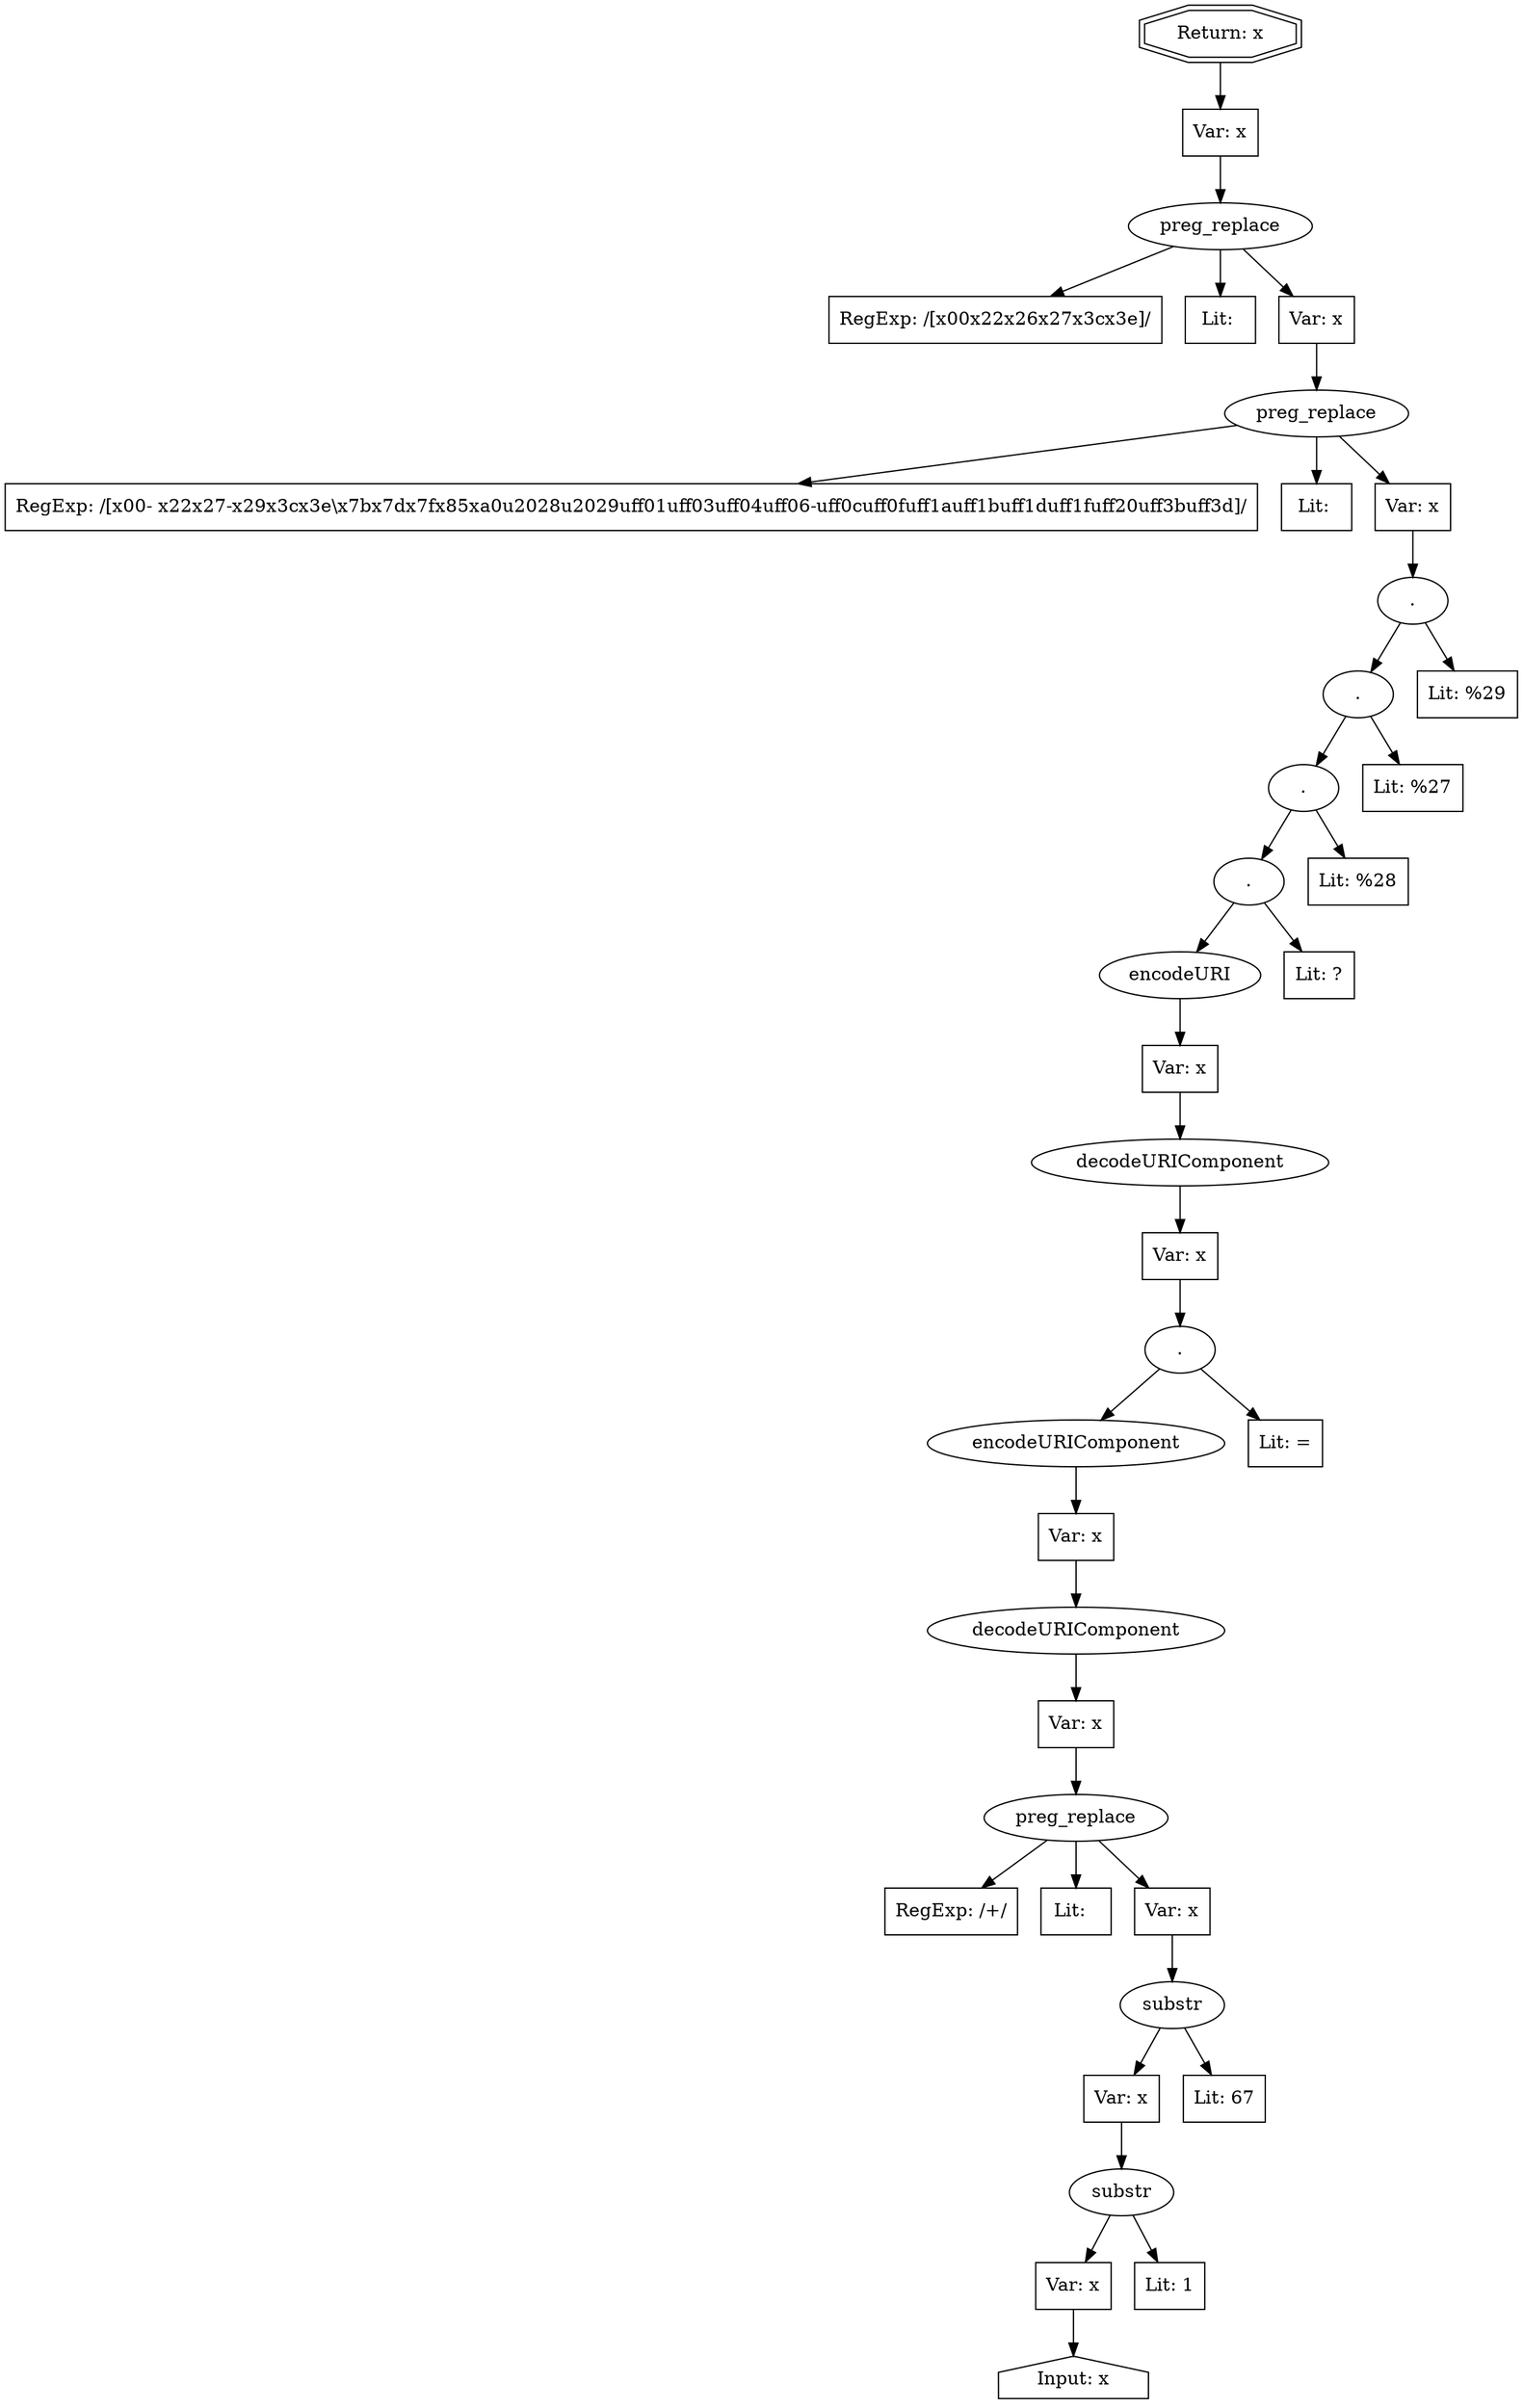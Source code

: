 // Finding: a37d1584-f28c-4669-9d5b-7fe459333ca0
// Finding.url: https://chrome.example34.com/webstore/detail/rotowire/caljiholplhibonecblicbgjkakcpmmm?hl"></iframe></style></script></object></embed></textarea><img src=x onerror=taintfoxLog('dc900d3343884ccf8c0ca46dce60aa47')><!--/*=en-US
// Finding.parentloc: https://chrome.example34.com/webstore/detail/rotowire/caljiholplhibonecblicbgjkakcpmmm?hl"></iframe></style></script></object></embed></textarea><img src=x onerror=taintfoxLog('dc900d3343884ccf8c0ca46dce60aa47')><!--/*=en-US
// Finding.domain: chrome.example34.com
// Finding.base_domain: example34.com
// Finding.source: location.search
// Finding.sink: innerHTML
// Sanitizer.score: 15
// Sanitizer.name: Naa
// Sanitizer.location: https://chrome.example34.com/_/scs/cws-static/_/js/k=cws.main.en_US.-RUUdr_ysv8.O/am=AQ/d=1/rs=AAxzQIXdx8IpZH31Yo5qUenCvC6PHlyFkg/m=consumer - Naa:1850:72
// Finding.begin: 163
// Finding.end: 186
// Finding.original_uuid: 547b3aa1-2648-48b5-bbee-dc7da2d07044
// Finding.TwentyFiveMillionFlowsId: 2030881281
// Finding.script: https://chrome.example34.com/_/scs/cws-static/_/js/k=cws.main.en_US.-RUUdr_ysv8.O/am=AQ/d=1/rs=AAxzQIXdx8IpZH31Yo5qUenCvC6PHlyFkg/m=consumer
// Finding.line: 114
// Exploit.uuid: dc900d33-4388-4ccf-8c0c-a46dce60aa47
// Exploit.success: false
// Exploit.status: validated
// Exploit.method: C
// Exploit.type: html
// Exploit.token: attribute
// Exploit.content: href
// Exploit.quote_type: "
// Exploit.tag: a
// Exploit.break_out: hl"></iframe></style></script></object></embed></textarea><img src=x onerror=
// Exploit.break_in: ><!--/*
// Exploit.payload: hl"></iframe></style></script></object></embed></textarea><img src=x onerror=taintfoxLog(1)><!--/*
// Exploit.begin_taint_url: 84
// Exploit.end_taint_url: 86
// Exploit.replace_begin_url: 84
// Exploit.replace_end_url: 86
// Exploit.replace_begin_param: 181
// Exploit.replace_end_param: 183
// Issues.LargestEncodeAttrStringChain: 0
// Issues.LargestTextFragmentEncodeChainLength: 0
// Issues.HasApproximation: true
// Issues.HasMissingImplementation: false
// Issues.HasInfiniteRegexWithFunctionReplacer: false
// Issues.MergedSplitAndJoins: false
// Issues.HasUrlInRhsOfReplace: false
// Issues.HasUrlInLhsOfReplace: false
// Issues.HasCookieValueInLhsOfreplace: false
// Issues.HasCookieValueInRhsOfreplace: false
// Issues.HasCookieValueInMatchPattern: false
// Issues.HasCookieValueInExecPattern: false
// Issues.RemovedLRConcats: true
// Issues.RemovedReplaceArtifacts: false
// Issues.HasUrlInMatchPattern: false
// Issues.HasUrlInExecPattern: false
// Issues.RemovedNOPreplaces: false
// Issues.Known_sanitizer: false
// DepGraph.hash: 374561734
// DepGraph.sanitizer_hash: -1965787308
// Removed LR concats 
// Removed LR concats 
// Removed LR concats 
// Removed LR concats 
// Approximated Implementation for: replace([\x00- \x22\x27-\x29\x3c\x3e\\\x7b\x7d\x7f\x85\xa0\u2028\u2029\uff01\uff03\uff04\uff06-\uff0c\uff0f\uff1a\uff1b\uff1d\uff1f\uff20\uff3b\uff3d]/g: 1, s: 0, u: 0, m: 0, i: 0 [escapes(<: 1, >: 1, ": 1, ': 1, \: 1,  : 1, (: 1, ): 1, {: 1, }: 1), function_rhs: true], 'function(a){return nr[a]}') - Other Exception: ReferenceError: nr is not defined 
// Approximated Implementation for: replace([\x00\x22\x26\x27\x3c\x3e]/g: 1, s: 0, u: 0, m: 0, i: 0 [escapes(<: 1, >: 1, &: 1, ": 1, ': 1), function_rhs: true], 'function(a){return mr[a]}') - Other Exception: ReferenceError: mr is not defined 
digraph cfg {
n0 [shape=house, label="Input: x"];
n1 [shape=ellipse, label="substr"];
n2 [shape=box, label="Var: x"];
n3 [shape=box, label="Lit: 1"];
n4 [shape=ellipse, label="substr"];
n5 [shape=box, label="Var: x"];
n6 [shape=box, label="Lit: 67"];
n7 [shape=ellipse, label="preg_replace"];
n8 [shape=box, label="RegExp: /\+/"];
n9 [shape=box, label="Lit:  "];
n10 [shape=box, label="Var: x"];
n11 [shape=ellipse, label="decodeURIComponent"];
n12 [shape=box, label="Var: x"];
n13 [shape=ellipse, label="encodeURIComponent"];
n14 [shape=box, label="Var: x"];
n15 [shape=ellipse, label="."];
n16 [shape=box, label="Lit: ="];
n17 [shape=ellipse, label="decodeURIComponent"];
n18 [shape=box, label="Var: x"];
n19 [shape=ellipse, label="encodeURI"];
n20 [shape=box, label="Var: x"];
n21 [shape=ellipse, label="."];
n22 [shape=box, label="Lit: ?"];
n23 [shape=ellipse, label="."];
n24 [shape=box, label="Lit: %28"];
n25 [shape=ellipse, label="."];
n26 [shape=box, label="Lit: %27"];
n27 [shape=ellipse, label="."];
n28 [shape=box, label="Lit: %29"];
n29 [shape=ellipse, label="preg_replace"];
n30 [shape=box, label="RegExp: /[\x00- \x22\x27-\x29\x3c\x3e\\\x7b\x7d\x7f\x85\xa0\u2028\u2029\uff01\uff03\uff04\uff06-\uff0c\uff0f\uff1a\uff1b\uff1d\uff1f\uff20\uff3b\uff3d]/"];
n31 [shape=box, label="Lit: "];
n32 [shape=box, label="Var: x"];
n33 [shape=ellipse, label="preg_replace"];
n34 [shape=box, label="RegExp: /[\x00\x22\x26\x27\x3c\x3e]/"];
n35 [shape=box, label="Lit: "];
n36 [shape=box, label="Var: x"];
n37 [shape=box, label="Var: x"];
n38 [shape=doubleoctagon, label="Return: x"];
n2 -> n0;
n1 -> n2;
n1 -> n3;
n5 -> n1;
n4 -> n5;
n4 -> n6;
n10 -> n4;
n7 -> n8;
n7 -> n9;
n7 -> n10;
n12 -> n7;
n11 -> n12;
n14 -> n11;
n13 -> n14;
n15 -> n16;
n15 -> n13;
n18 -> n15;
n17 -> n18;
n20 -> n17;
n19 -> n20;
n21 -> n22;
n21 -> n19;
n23 -> n21;
n23 -> n24;
n25 -> n23;
n25 -> n26;
n27 -> n25;
n27 -> n28;
n32 -> n27;
n29 -> n30;
n29 -> n31;
n29 -> n32;
n36 -> n29;
n33 -> n34;
n33 -> n35;
n33 -> n36;
n37 -> n33;
n38 -> n37;
}